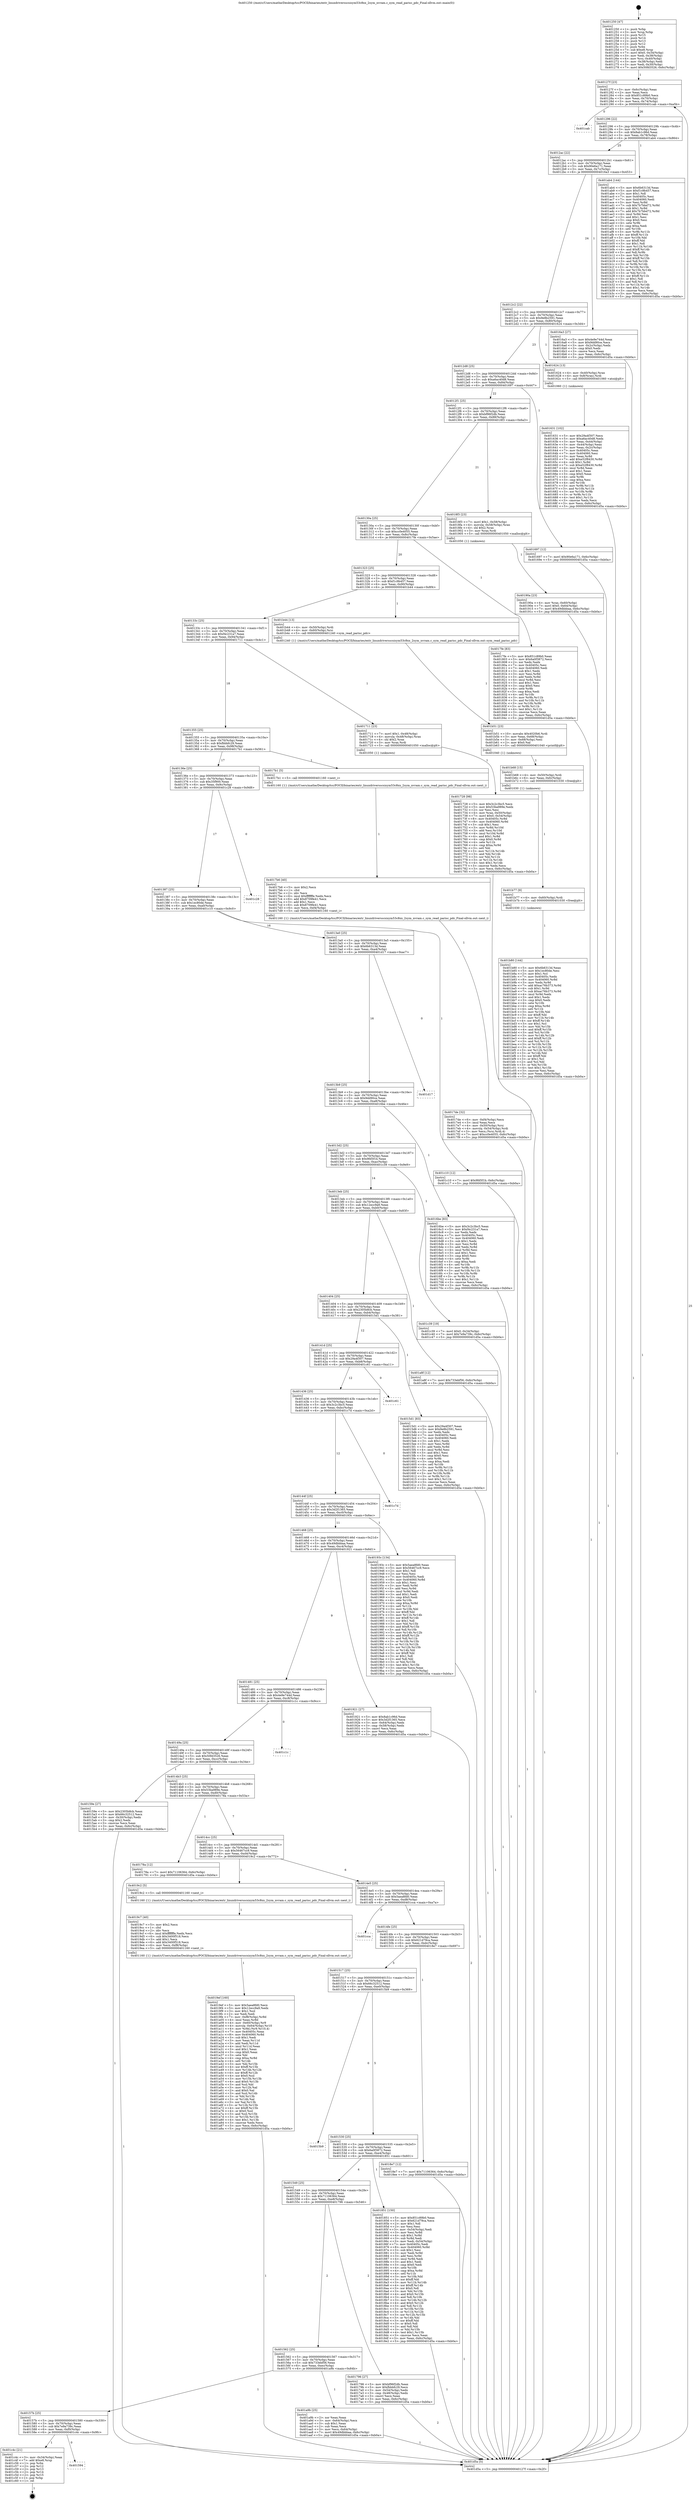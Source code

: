 digraph "0x401250" {
  label = "0x401250 (/mnt/c/Users/mathe/Desktop/tcc/POCII/binaries/extr_linuxdriversscsisym53c8xx_2sym_nvram.c_sym_read_parisc_pdc_Final-ollvm.out::main(0))"
  labelloc = "t"
  node[shape=record]

  Entry [label="",width=0.3,height=0.3,shape=circle,fillcolor=black,style=filled]
  "0x40127f" [label="{
     0x40127f [23]\l
     | [instrs]\l
     &nbsp;&nbsp;0x40127f \<+3\>: mov -0x6c(%rbp),%eax\l
     &nbsp;&nbsp;0x401282 \<+2\>: mov %eax,%ecx\l
     &nbsp;&nbsp;0x401284 \<+6\>: sub $0x851c89b0,%ecx\l
     &nbsp;&nbsp;0x40128a \<+3\>: mov %eax,-0x70(%rbp)\l
     &nbsp;&nbsp;0x40128d \<+3\>: mov %ecx,-0x74(%rbp)\l
     &nbsp;&nbsp;0x401290 \<+6\>: je 0000000000401cab \<main+0xa5b\>\l
  }"]
  "0x401cab" [label="{
     0x401cab\l
  }", style=dashed]
  "0x401296" [label="{
     0x401296 [22]\l
     | [instrs]\l
     &nbsp;&nbsp;0x401296 \<+5\>: jmp 000000000040129b \<main+0x4b\>\l
     &nbsp;&nbsp;0x40129b \<+3\>: mov -0x70(%rbp),%eax\l
     &nbsp;&nbsp;0x40129e \<+5\>: sub $0x8ab1c96d,%eax\l
     &nbsp;&nbsp;0x4012a3 \<+3\>: mov %eax,-0x78(%rbp)\l
     &nbsp;&nbsp;0x4012a6 \<+6\>: je 0000000000401ab4 \<main+0x864\>\l
  }"]
  Exit [label="",width=0.3,height=0.3,shape=circle,fillcolor=black,style=filled,peripheries=2]
  "0x401ab4" [label="{
     0x401ab4 [144]\l
     | [instrs]\l
     &nbsp;&nbsp;0x401ab4 \<+5\>: mov $0x6b6313d,%eax\l
     &nbsp;&nbsp;0x401ab9 \<+5\>: mov $0xf1c9b457,%ecx\l
     &nbsp;&nbsp;0x401abe \<+2\>: mov $0x1,%dl\l
     &nbsp;&nbsp;0x401ac0 \<+7\>: mov 0x40405c,%esi\l
     &nbsp;&nbsp;0x401ac7 \<+7\>: mov 0x404060,%edi\l
     &nbsp;&nbsp;0x401ace \<+3\>: mov %esi,%r8d\l
     &nbsp;&nbsp;0x401ad1 \<+7\>: sub $0x7b7bbd72,%r8d\l
     &nbsp;&nbsp;0x401ad8 \<+4\>: sub $0x1,%r8d\l
     &nbsp;&nbsp;0x401adc \<+7\>: add $0x7b7bbd72,%r8d\l
     &nbsp;&nbsp;0x401ae3 \<+4\>: imul %r8d,%esi\l
     &nbsp;&nbsp;0x401ae7 \<+3\>: and $0x1,%esi\l
     &nbsp;&nbsp;0x401aea \<+3\>: cmp $0x0,%esi\l
     &nbsp;&nbsp;0x401aed \<+4\>: sete %r9b\l
     &nbsp;&nbsp;0x401af1 \<+3\>: cmp $0xa,%edi\l
     &nbsp;&nbsp;0x401af4 \<+4\>: setl %r10b\l
     &nbsp;&nbsp;0x401af8 \<+3\>: mov %r9b,%r11b\l
     &nbsp;&nbsp;0x401afb \<+4\>: xor $0xff,%r11b\l
     &nbsp;&nbsp;0x401aff \<+3\>: mov %r10b,%bl\l
     &nbsp;&nbsp;0x401b02 \<+3\>: xor $0xff,%bl\l
     &nbsp;&nbsp;0x401b05 \<+3\>: xor $0x1,%dl\l
     &nbsp;&nbsp;0x401b08 \<+3\>: mov %r11b,%r14b\l
     &nbsp;&nbsp;0x401b0b \<+4\>: and $0xff,%r14b\l
     &nbsp;&nbsp;0x401b0f \<+3\>: and %dl,%r9b\l
     &nbsp;&nbsp;0x401b12 \<+3\>: mov %bl,%r15b\l
     &nbsp;&nbsp;0x401b15 \<+4\>: and $0xff,%r15b\l
     &nbsp;&nbsp;0x401b19 \<+3\>: and %dl,%r10b\l
     &nbsp;&nbsp;0x401b1c \<+3\>: or %r9b,%r14b\l
     &nbsp;&nbsp;0x401b1f \<+3\>: or %r10b,%r15b\l
     &nbsp;&nbsp;0x401b22 \<+3\>: xor %r15b,%r14b\l
     &nbsp;&nbsp;0x401b25 \<+3\>: or %bl,%r11b\l
     &nbsp;&nbsp;0x401b28 \<+4\>: xor $0xff,%r11b\l
     &nbsp;&nbsp;0x401b2c \<+3\>: or $0x1,%dl\l
     &nbsp;&nbsp;0x401b2f \<+3\>: and %dl,%r11b\l
     &nbsp;&nbsp;0x401b32 \<+3\>: or %r11b,%r14b\l
     &nbsp;&nbsp;0x401b35 \<+4\>: test $0x1,%r14b\l
     &nbsp;&nbsp;0x401b39 \<+3\>: cmovne %ecx,%eax\l
     &nbsp;&nbsp;0x401b3c \<+3\>: mov %eax,-0x6c(%rbp)\l
     &nbsp;&nbsp;0x401b3f \<+5\>: jmp 0000000000401d5a \<main+0xb0a\>\l
  }"]
  "0x4012ac" [label="{
     0x4012ac [22]\l
     | [instrs]\l
     &nbsp;&nbsp;0x4012ac \<+5\>: jmp 00000000004012b1 \<main+0x61\>\l
     &nbsp;&nbsp;0x4012b1 \<+3\>: mov -0x70(%rbp),%eax\l
     &nbsp;&nbsp;0x4012b4 \<+5\>: sub $0x90e6a171,%eax\l
     &nbsp;&nbsp;0x4012b9 \<+3\>: mov %eax,-0x7c(%rbp)\l
     &nbsp;&nbsp;0x4012bc \<+6\>: je 00000000004016a3 \<main+0x453\>\l
  }"]
  "0x401594" [label="{
     0x401594\l
  }", style=dashed]
  "0x4016a3" [label="{
     0x4016a3 [27]\l
     | [instrs]\l
     &nbsp;&nbsp;0x4016a3 \<+5\>: mov $0x4e9e744d,%eax\l
     &nbsp;&nbsp;0x4016a8 \<+5\>: mov $0x9dd90ce,%ecx\l
     &nbsp;&nbsp;0x4016ad \<+3\>: mov -0x2c(%rbp),%edx\l
     &nbsp;&nbsp;0x4016b0 \<+3\>: cmp $0x0,%edx\l
     &nbsp;&nbsp;0x4016b3 \<+3\>: cmove %ecx,%eax\l
     &nbsp;&nbsp;0x4016b6 \<+3\>: mov %eax,-0x6c(%rbp)\l
     &nbsp;&nbsp;0x4016b9 \<+5\>: jmp 0000000000401d5a \<main+0xb0a\>\l
  }"]
  "0x4012c2" [label="{
     0x4012c2 [22]\l
     | [instrs]\l
     &nbsp;&nbsp;0x4012c2 \<+5\>: jmp 00000000004012c7 \<main+0x77\>\l
     &nbsp;&nbsp;0x4012c7 \<+3\>: mov -0x70(%rbp),%eax\l
     &nbsp;&nbsp;0x4012ca \<+5\>: sub $0x9e8b2591,%eax\l
     &nbsp;&nbsp;0x4012cf \<+3\>: mov %eax,-0x80(%rbp)\l
     &nbsp;&nbsp;0x4012d2 \<+6\>: je 0000000000401624 \<main+0x3d4\>\l
  }"]
  "0x401c4c" [label="{
     0x401c4c [21]\l
     | [instrs]\l
     &nbsp;&nbsp;0x401c4c \<+3\>: mov -0x34(%rbp),%eax\l
     &nbsp;&nbsp;0x401c4f \<+7\>: add $0xe8,%rsp\l
     &nbsp;&nbsp;0x401c56 \<+1\>: pop %rbx\l
     &nbsp;&nbsp;0x401c57 \<+2\>: pop %r12\l
     &nbsp;&nbsp;0x401c59 \<+2\>: pop %r13\l
     &nbsp;&nbsp;0x401c5b \<+2\>: pop %r14\l
     &nbsp;&nbsp;0x401c5d \<+2\>: pop %r15\l
     &nbsp;&nbsp;0x401c5f \<+1\>: pop %rbp\l
     &nbsp;&nbsp;0x401c60 \<+1\>: ret\l
  }"]
  "0x401624" [label="{
     0x401624 [13]\l
     | [instrs]\l
     &nbsp;&nbsp;0x401624 \<+4\>: mov -0x40(%rbp),%rax\l
     &nbsp;&nbsp;0x401628 \<+4\>: mov 0x8(%rax),%rdi\l
     &nbsp;&nbsp;0x40162c \<+5\>: call 0000000000401060 \<atoi@plt\>\l
     | [calls]\l
     &nbsp;&nbsp;0x401060 \{1\} (unknown)\l
  }"]
  "0x4012d8" [label="{
     0x4012d8 [25]\l
     | [instrs]\l
     &nbsp;&nbsp;0x4012d8 \<+5\>: jmp 00000000004012dd \<main+0x8d\>\l
     &nbsp;&nbsp;0x4012dd \<+3\>: mov -0x70(%rbp),%eax\l
     &nbsp;&nbsp;0x4012e0 \<+5\>: sub $0xa6ac40d8,%eax\l
     &nbsp;&nbsp;0x4012e5 \<+6\>: mov %eax,-0x84(%rbp)\l
     &nbsp;&nbsp;0x4012eb \<+6\>: je 0000000000401697 \<main+0x447\>\l
  }"]
  "0x401b80" [label="{
     0x401b80 [144]\l
     | [instrs]\l
     &nbsp;&nbsp;0x401b80 \<+5\>: mov $0x6b6313d,%eax\l
     &nbsp;&nbsp;0x401b85 \<+5\>: mov $0x1ec80de,%esi\l
     &nbsp;&nbsp;0x401b8a \<+2\>: mov $0x1,%cl\l
     &nbsp;&nbsp;0x401b8c \<+7\>: mov 0x40405c,%edx\l
     &nbsp;&nbsp;0x401b93 \<+8\>: mov 0x404060,%r8d\l
     &nbsp;&nbsp;0x401b9b \<+3\>: mov %edx,%r9d\l
     &nbsp;&nbsp;0x401b9e \<+7\>: add $0xac76b373,%r9d\l
     &nbsp;&nbsp;0x401ba5 \<+4\>: sub $0x1,%r9d\l
     &nbsp;&nbsp;0x401ba9 \<+7\>: sub $0xac76b373,%r9d\l
     &nbsp;&nbsp;0x401bb0 \<+4\>: imul %r9d,%edx\l
     &nbsp;&nbsp;0x401bb4 \<+3\>: and $0x1,%edx\l
     &nbsp;&nbsp;0x401bb7 \<+3\>: cmp $0x0,%edx\l
     &nbsp;&nbsp;0x401bba \<+4\>: sete %r10b\l
     &nbsp;&nbsp;0x401bbe \<+4\>: cmp $0xa,%r8d\l
     &nbsp;&nbsp;0x401bc2 \<+4\>: setl %r11b\l
     &nbsp;&nbsp;0x401bc6 \<+3\>: mov %r10b,%bl\l
     &nbsp;&nbsp;0x401bc9 \<+3\>: xor $0xff,%bl\l
     &nbsp;&nbsp;0x401bcc \<+3\>: mov %r11b,%r14b\l
     &nbsp;&nbsp;0x401bcf \<+4\>: xor $0xff,%r14b\l
     &nbsp;&nbsp;0x401bd3 \<+3\>: xor $0x1,%cl\l
     &nbsp;&nbsp;0x401bd6 \<+3\>: mov %bl,%r15b\l
     &nbsp;&nbsp;0x401bd9 \<+4\>: and $0xff,%r15b\l
     &nbsp;&nbsp;0x401bdd \<+3\>: and %cl,%r10b\l
     &nbsp;&nbsp;0x401be0 \<+3\>: mov %r14b,%r12b\l
     &nbsp;&nbsp;0x401be3 \<+4\>: and $0xff,%r12b\l
     &nbsp;&nbsp;0x401be7 \<+3\>: and %cl,%r11b\l
     &nbsp;&nbsp;0x401bea \<+3\>: or %r10b,%r15b\l
     &nbsp;&nbsp;0x401bed \<+3\>: or %r11b,%r12b\l
     &nbsp;&nbsp;0x401bf0 \<+3\>: xor %r12b,%r15b\l
     &nbsp;&nbsp;0x401bf3 \<+3\>: or %r14b,%bl\l
     &nbsp;&nbsp;0x401bf6 \<+3\>: xor $0xff,%bl\l
     &nbsp;&nbsp;0x401bf9 \<+3\>: or $0x1,%cl\l
     &nbsp;&nbsp;0x401bfc \<+2\>: and %cl,%bl\l
     &nbsp;&nbsp;0x401bfe \<+3\>: or %bl,%r15b\l
     &nbsp;&nbsp;0x401c01 \<+4\>: test $0x1,%r15b\l
     &nbsp;&nbsp;0x401c05 \<+3\>: cmovne %esi,%eax\l
     &nbsp;&nbsp;0x401c08 \<+3\>: mov %eax,-0x6c(%rbp)\l
     &nbsp;&nbsp;0x401c0b \<+5\>: jmp 0000000000401d5a \<main+0xb0a\>\l
  }"]
  "0x401697" [label="{
     0x401697 [12]\l
     | [instrs]\l
     &nbsp;&nbsp;0x401697 \<+7\>: movl $0x90e6a171,-0x6c(%rbp)\l
     &nbsp;&nbsp;0x40169e \<+5\>: jmp 0000000000401d5a \<main+0xb0a\>\l
  }"]
  "0x4012f1" [label="{
     0x4012f1 [25]\l
     | [instrs]\l
     &nbsp;&nbsp;0x4012f1 \<+5\>: jmp 00000000004012f6 \<main+0xa6\>\l
     &nbsp;&nbsp;0x4012f6 \<+3\>: mov -0x70(%rbp),%eax\l
     &nbsp;&nbsp;0x4012f9 \<+5\>: sub $0xbf96f2db,%eax\l
     &nbsp;&nbsp;0x4012fe \<+6\>: mov %eax,-0x88(%rbp)\l
     &nbsp;&nbsp;0x401304 \<+6\>: je 00000000004018f3 \<main+0x6a3\>\l
  }"]
  "0x401b77" [label="{
     0x401b77 [9]\l
     | [instrs]\l
     &nbsp;&nbsp;0x401b77 \<+4\>: mov -0x60(%rbp),%rdi\l
     &nbsp;&nbsp;0x401b7b \<+5\>: call 0000000000401030 \<free@plt\>\l
     | [calls]\l
     &nbsp;&nbsp;0x401030 \{1\} (unknown)\l
  }"]
  "0x4018f3" [label="{
     0x4018f3 [23]\l
     | [instrs]\l
     &nbsp;&nbsp;0x4018f3 \<+7\>: movl $0x1,-0x58(%rbp)\l
     &nbsp;&nbsp;0x4018fa \<+4\>: movslq -0x58(%rbp),%rax\l
     &nbsp;&nbsp;0x4018fe \<+4\>: shl $0x2,%rax\l
     &nbsp;&nbsp;0x401902 \<+3\>: mov %rax,%rdi\l
     &nbsp;&nbsp;0x401905 \<+5\>: call 0000000000401050 \<malloc@plt\>\l
     | [calls]\l
     &nbsp;&nbsp;0x401050 \{1\} (unknown)\l
  }"]
  "0x40130a" [label="{
     0x40130a [25]\l
     | [instrs]\l
     &nbsp;&nbsp;0x40130a \<+5\>: jmp 000000000040130f \<main+0xbf\>\l
     &nbsp;&nbsp;0x40130f \<+3\>: mov -0x70(%rbp),%eax\l
     &nbsp;&nbsp;0x401312 \<+5\>: sub $0xcc0e4055,%eax\l
     &nbsp;&nbsp;0x401317 \<+6\>: mov %eax,-0x8c(%rbp)\l
     &nbsp;&nbsp;0x40131d \<+6\>: je 00000000004017fe \<main+0x5ae\>\l
  }"]
  "0x401b68" [label="{
     0x401b68 [15]\l
     | [instrs]\l
     &nbsp;&nbsp;0x401b68 \<+4\>: mov -0x50(%rbp),%rdi\l
     &nbsp;&nbsp;0x401b6c \<+6\>: mov %eax,-0xfc(%rbp)\l
     &nbsp;&nbsp;0x401b72 \<+5\>: call 0000000000401030 \<free@plt\>\l
     | [calls]\l
     &nbsp;&nbsp;0x401030 \{1\} (unknown)\l
  }"]
  "0x4017fe" [label="{
     0x4017fe [83]\l
     | [instrs]\l
     &nbsp;&nbsp;0x4017fe \<+5\>: mov $0x851c89b0,%eax\l
     &nbsp;&nbsp;0x401803 \<+5\>: mov $0x6a0f3872,%ecx\l
     &nbsp;&nbsp;0x401808 \<+2\>: xor %edx,%edx\l
     &nbsp;&nbsp;0x40180a \<+7\>: mov 0x40405c,%esi\l
     &nbsp;&nbsp;0x401811 \<+7\>: mov 0x404060,%edi\l
     &nbsp;&nbsp;0x401818 \<+3\>: sub $0x1,%edx\l
     &nbsp;&nbsp;0x40181b \<+3\>: mov %esi,%r8d\l
     &nbsp;&nbsp;0x40181e \<+3\>: add %edx,%r8d\l
     &nbsp;&nbsp;0x401821 \<+4\>: imul %r8d,%esi\l
     &nbsp;&nbsp;0x401825 \<+3\>: and $0x1,%esi\l
     &nbsp;&nbsp;0x401828 \<+3\>: cmp $0x0,%esi\l
     &nbsp;&nbsp;0x40182b \<+4\>: sete %r9b\l
     &nbsp;&nbsp;0x40182f \<+3\>: cmp $0xa,%edi\l
     &nbsp;&nbsp;0x401832 \<+4\>: setl %r10b\l
     &nbsp;&nbsp;0x401836 \<+3\>: mov %r9b,%r11b\l
     &nbsp;&nbsp;0x401839 \<+3\>: and %r10b,%r11b\l
     &nbsp;&nbsp;0x40183c \<+3\>: xor %r10b,%r9b\l
     &nbsp;&nbsp;0x40183f \<+3\>: or %r9b,%r11b\l
     &nbsp;&nbsp;0x401842 \<+4\>: test $0x1,%r11b\l
     &nbsp;&nbsp;0x401846 \<+3\>: cmovne %ecx,%eax\l
     &nbsp;&nbsp;0x401849 \<+3\>: mov %eax,-0x6c(%rbp)\l
     &nbsp;&nbsp;0x40184c \<+5\>: jmp 0000000000401d5a \<main+0xb0a\>\l
  }"]
  "0x401323" [label="{
     0x401323 [25]\l
     | [instrs]\l
     &nbsp;&nbsp;0x401323 \<+5\>: jmp 0000000000401328 \<main+0xd8\>\l
     &nbsp;&nbsp;0x401328 \<+3\>: mov -0x70(%rbp),%eax\l
     &nbsp;&nbsp;0x40132b \<+5\>: sub $0xf1c9b457,%eax\l
     &nbsp;&nbsp;0x401330 \<+6\>: mov %eax,-0x90(%rbp)\l
     &nbsp;&nbsp;0x401336 \<+6\>: je 0000000000401b44 \<main+0x8f4\>\l
  }"]
  "0x401b51" [label="{
     0x401b51 [23]\l
     | [instrs]\l
     &nbsp;&nbsp;0x401b51 \<+10\>: movabs $0x4020b6,%rdi\l
     &nbsp;&nbsp;0x401b5b \<+3\>: mov %eax,-0x68(%rbp)\l
     &nbsp;&nbsp;0x401b5e \<+3\>: mov -0x68(%rbp),%esi\l
     &nbsp;&nbsp;0x401b61 \<+2\>: mov $0x0,%al\l
     &nbsp;&nbsp;0x401b63 \<+5\>: call 0000000000401040 \<printf@plt\>\l
     | [calls]\l
     &nbsp;&nbsp;0x401040 \{1\} (unknown)\l
  }"]
  "0x401b44" [label="{
     0x401b44 [13]\l
     | [instrs]\l
     &nbsp;&nbsp;0x401b44 \<+4\>: mov -0x50(%rbp),%rdi\l
     &nbsp;&nbsp;0x401b48 \<+4\>: mov -0x60(%rbp),%rsi\l
     &nbsp;&nbsp;0x401b4c \<+5\>: call 0000000000401240 \<sym_read_parisc_pdc\>\l
     | [calls]\l
     &nbsp;&nbsp;0x401240 \{1\} (/mnt/c/Users/mathe/Desktop/tcc/POCII/binaries/extr_linuxdriversscsisym53c8xx_2sym_nvram.c_sym_read_parisc_pdc_Final-ollvm.out::sym_read_parisc_pdc)\l
  }"]
  "0x40133c" [label="{
     0x40133c [25]\l
     | [instrs]\l
     &nbsp;&nbsp;0x40133c \<+5\>: jmp 0000000000401341 \<main+0xf1\>\l
     &nbsp;&nbsp;0x401341 \<+3\>: mov -0x70(%rbp),%eax\l
     &nbsp;&nbsp;0x401344 \<+5\>: sub $0xf4c231a7,%eax\l
     &nbsp;&nbsp;0x401349 \<+6\>: mov %eax,-0x94(%rbp)\l
     &nbsp;&nbsp;0x40134f \<+6\>: je 0000000000401711 \<main+0x4c1\>\l
  }"]
  "0x40157b" [label="{
     0x40157b [25]\l
     | [instrs]\l
     &nbsp;&nbsp;0x40157b \<+5\>: jmp 0000000000401580 \<main+0x330\>\l
     &nbsp;&nbsp;0x401580 \<+3\>: mov -0x70(%rbp),%eax\l
     &nbsp;&nbsp;0x401583 \<+5\>: sub $0x7e9a739c,%eax\l
     &nbsp;&nbsp;0x401588 \<+6\>: mov %eax,-0xf0(%rbp)\l
     &nbsp;&nbsp;0x40158e \<+6\>: je 0000000000401c4c \<main+0x9fc\>\l
  }"]
  "0x401711" [label="{
     0x401711 [23]\l
     | [instrs]\l
     &nbsp;&nbsp;0x401711 \<+7\>: movl $0x1,-0x48(%rbp)\l
     &nbsp;&nbsp;0x401718 \<+4\>: movslq -0x48(%rbp),%rax\l
     &nbsp;&nbsp;0x40171c \<+4\>: shl $0x2,%rax\l
     &nbsp;&nbsp;0x401720 \<+3\>: mov %rax,%rdi\l
     &nbsp;&nbsp;0x401723 \<+5\>: call 0000000000401050 \<malloc@plt\>\l
     | [calls]\l
     &nbsp;&nbsp;0x401050 \{1\} (unknown)\l
  }"]
  "0x401355" [label="{
     0x401355 [25]\l
     | [instrs]\l
     &nbsp;&nbsp;0x401355 \<+5\>: jmp 000000000040135a \<main+0x10a\>\l
     &nbsp;&nbsp;0x40135a \<+3\>: mov -0x70(%rbp),%eax\l
     &nbsp;&nbsp;0x40135d \<+5\>: sub $0xfbbbfc29,%eax\l
     &nbsp;&nbsp;0x401362 \<+6\>: mov %eax,-0x98(%rbp)\l
     &nbsp;&nbsp;0x401368 \<+6\>: je 00000000004017b1 \<main+0x561\>\l
  }"]
  "0x401a9b" [label="{
     0x401a9b [25]\l
     | [instrs]\l
     &nbsp;&nbsp;0x401a9b \<+2\>: xor %eax,%eax\l
     &nbsp;&nbsp;0x401a9d \<+3\>: mov -0x64(%rbp),%ecx\l
     &nbsp;&nbsp;0x401aa0 \<+3\>: sub $0x1,%eax\l
     &nbsp;&nbsp;0x401aa3 \<+2\>: sub %eax,%ecx\l
     &nbsp;&nbsp;0x401aa5 \<+3\>: mov %ecx,-0x64(%rbp)\l
     &nbsp;&nbsp;0x401aa8 \<+7\>: movl $0x49dbbbaa,-0x6c(%rbp)\l
     &nbsp;&nbsp;0x401aaf \<+5\>: jmp 0000000000401d5a \<main+0xb0a\>\l
  }"]
  "0x4017b1" [label="{
     0x4017b1 [5]\l
     | [instrs]\l
     &nbsp;&nbsp;0x4017b1 \<+5\>: call 0000000000401160 \<next_i\>\l
     | [calls]\l
     &nbsp;&nbsp;0x401160 \{1\} (/mnt/c/Users/mathe/Desktop/tcc/POCII/binaries/extr_linuxdriversscsisym53c8xx_2sym_nvram.c_sym_read_parisc_pdc_Final-ollvm.out::next_i)\l
  }"]
  "0x40136e" [label="{
     0x40136e [25]\l
     | [instrs]\l
     &nbsp;&nbsp;0x40136e \<+5\>: jmp 0000000000401373 \<main+0x123\>\l
     &nbsp;&nbsp;0x401373 \<+3\>: mov -0x70(%rbp),%eax\l
     &nbsp;&nbsp;0x401376 \<+5\>: sub $0x35f900,%eax\l
     &nbsp;&nbsp;0x40137b \<+6\>: mov %eax,-0x9c(%rbp)\l
     &nbsp;&nbsp;0x401381 \<+6\>: je 0000000000401c28 \<main+0x9d8\>\l
  }"]
  "0x4019ef" [label="{
     0x4019ef [160]\l
     | [instrs]\l
     &nbsp;&nbsp;0x4019ef \<+5\>: mov $0x5aea8fd0,%ecx\l
     &nbsp;&nbsp;0x4019f4 \<+5\>: mov $0x12ecc9a9,%edx\l
     &nbsp;&nbsp;0x4019f9 \<+3\>: mov $0x1,%sil\l
     &nbsp;&nbsp;0x4019fc \<+2\>: xor %edi,%edi\l
     &nbsp;&nbsp;0x4019fe \<+7\>: mov -0xf8(%rbp),%r8d\l
     &nbsp;&nbsp;0x401a05 \<+4\>: imul %eax,%r8d\l
     &nbsp;&nbsp;0x401a09 \<+4\>: mov -0x60(%rbp),%r9\l
     &nbsp;&nbsp;0x401a0d \<+4\>: movslq -0x64(%rbp),%r10\l
     &nbsp;&nbsp;0x401a11 \<+4\>: mov %r8d,(%r9,%r10,4)\l
     &nbsp;&nbsp;0x401a15 \<+7\>: mov 0x40405c,%eax\l
     &nbsp;&nbsp;0x401a1c \<+8\>: mov 0x404060,%r8d\l
     &nbsp;&nbsp;0x401a24 \<+3\>: sub $0x1,%edi\l
     &nbsp;&nbsp;0x401a27 \<+3\>: mov %eax,%r11d\l
     &nbsp;&nbsp;0x401a2a \<+3\>: add %edi,%r11d\l
     &nbsp;&nbsp;0x401a2d \<+4\>: imul %r11d,%eax\l
     &nbsp;&nbsp;0x401a31 \<+3\>: and $0x1,%eax\l
     &nbsp;&nbsp;0x401a34 \<+3\>: cmp $0x0,%eax\l
     &nbsp;&nbsp;0x401a37 \<+3\>: sete %bl\l
     &nbsp;&nbsp;0x401a3a \<+4\>: cmp $0xa,%r8d\l
     &nbsp;&nbsp;0x401a3e \<+4\>: setl %r14b\l
     &nbsp;&nbsp;0x401a42 \<+3\>: mov %bl,%r15b\l
     &nbsp;&nbsp;0x401a45 \<+4\>: xor $0xff,%r15b\l
     &nbsp;&nbsp;0x401a49 \<+3\>: mov %r14b,%r12b\l
     &nbsp;&nbsp;0x401a4c \<+4\>: xor $0xff,%r12b\l
     &nbsp;&nbsp;0x401a50 \<+4\>: xor $0x0,%sil\l
     &nbsp;&nbsp;0x401a54 \<+3\>: mov %r15b,%r13b\l
     &nbsp;&nbsp;0x401a57 \<+4\>: and $0x0,%r13b\l
     &nbsp;&nbsp;0x401a5b \<+3\>: and %sil,%bl\l
     &nbsp;&nbsp;0x401a5e \<+3\>: mov %r12b,%al\l
     &nbsp;&nbsp;0x401a61 \<+2\>: and $0x0,%al\l
     &nbsp;&nbsp;0x401a63 \<+3\>: and %sil,%r14b\l
     &nbsp;&nbsp;0x401a66 \<+3\>: or %bl,%r13b\l
     &nbsp;&nbsp;0x401a69 \<+3\>: or %r14b,%al\l
     &nbsp;&nbsp;0x401a6c \<+3\>: xor %al,%r13b\l
     &nbsp;&nbsp;0x401a6f \<+3\>: or %r12b,%r15b\l
     &nbsp;&nbsp;0x401a72 \<+4\>: xor $0xff,%r15b\l
     &nbsp;&nbsp;0x401a76 \<+4\>: or $0x0,%sil\l
     &nbsp;&nbsp;0x401a7a \<+3\>: and %sil,%r15b\l
     &nbsp;&nbsp;0x401a7d \<+3\>: or %r15b,%r13b\l
     &nbsp;&nbsp;0x401a80 \<+4\>: test $0x1,%r13b\l
     &nbsp;&nbsp;0x401a84 \<+3\>: cmovne %edx,%ecx\l
     &nbsp;&nbsp;0x401a87 \<+3\>: mov %ecx,-0x6c(%rbp)\l
     &nbsp;&nbsp;0x401a8a \<+5\>: jmp 0000000000401d5a \<main+0xb0a\>\l
  }"]
  "0x401c28" [label="{
     0x401c28\l
  }", style=dashed]
  "0x401387" [label="{
     0x401387 [25]\l
     | [instrs]\l
     &nbsp;&nbsp;0x401387 \<+5\>: jmp 000000000040138c \<main+0x13c\>\l
     &nbsp;&nbsp;0x40138c \<+3\>: mov -0x70(%rbp),%eax\l
     &nbsp;&nbsp;0x40138f \<+5\>: sub $0x1ec80de,%eax\l
     &nbsp;&nbsp;0x401394 \<+6\>: mov %eax,-0xa0(%rbp)\l
     &nbsp;&nbsp;0x40139a \<+6\>: je 0000000000401c10 \<main+0x9c0\>\l
  }"]
  "0x4019c7" [label="{
     0x4019c7 [40]\l
     | [instrs]\l
     &nbsp;&nbsp;0x4019c7 \<+5\>: mov $0x2,%ecx\l
     &nbsp;&nbsp;0x4019cc \<+1\>: cltd\l
     &nbsp;&nbsp;0x4019cd \<+2\>: idiv %ecx\l
     &nbsp;&nbsp;0x4019cf \<+6\>: imul $0xfffffffe,%edx,%ecx\l
     &nbsp;&nbsp;0x4019d5 \<+6\>: sub $0x3400f518,%ecx\l
     &nbsp;&nbsp;0x4019db \<+3\>: add $0x1,%ecx\l
     &nbsp;&nbsp;0x4019de \<+6\>: add $0x3400f518,%ecx\l
     &nbsp;&nbsp;0x4019e4 \<+6\>: mov %ecx,-0xf8(%rbp)\l
     &nbsp;&nbsp;0x4019ea \<+5\>: call 0000000000401160 \<next_i\>\l
     | [calls]\l
     &nbsp;&nbsp;0x401160 \{1\} (/mnt/c/Users/mathe/Desktop/tcc/POCII/binaries/extr_linuxdriversscsisym53c8xx_2sym_nvram.c_sym_read_parisc_pdc_Final-ollvm.out::next_i)\l
  }"]
  "0x401c10" [label="{
     0x401c10 [12]\l
     | [instrs]\l
     &nbsp;&nbsp;0x401c10 \<+7\>: movl $0x9fd5f1b,-0x6c(%rbp)\l
     &nbsp;&nbsp;0x401c17 \<+5\>: jmp 0000000000401d5a \<main+0xb0a\>\l
  }"]
  "0x4013a0" [label="{
     0x4013a0 [25]\l
     | [instrs]\l
     &nbsp;&nbsp;0x4013a0 \<+5\>: jmp 00000000004013a5 \<main+0x155\>\l
     &nbsp;&nbsp;0x4013a5 \<+3\>: mov -0x70(%rbp),%eax\l
     &nbsp;&nbsp;0x4013a8 \<+5\>: sub $0x6b6313d,%eax\l
     &nbsp;&nbsp;0x4013ad \<+6\>: mov %eax,-0xa4(%rbp)\l
     &nbsp;&nbsp;0x4013b3 \<+6\>: je 0000000000401d17 \<main+0xac7\>\l
  }"]
  "0x40190a" [label="{
     0x40190a [23]\l
     | [instrs]\l
     &nbsp;&nbsp;0x40190a \<+4\>: mov %rax,-0x60(%rbp)\l
     &nbsp;&nbsp;0x40190e \<+7\>: movl $0x0,-0x64(%rbp)\l
     &nbsp;&nbsp;0x401915 \<+7\>: movl $0x49dbbbaa,-0x6c(%rbp)\l
     &nbsp;&nbsp;0x40191c \<+5\>: jmp 0000000000401d5a \<main+0xb0a\>\l
  }"]
  "0x401d17" [label="{
     0x401d17\l
  }", style=dashed]
  "0x4013b9" [label="{
     0x4013b9 [25]\l
     | [instrs]\l
     &nbsp;&nbsp;0x4013b9 \<+5\>: jmp 00000000004013be \<main+0x16e\>\l
     &nbsp;&nbsp;0x4013be \<+3\>: mov -0x70(%rbp),%eax\l
     &nbsp;&nbsp;0x4013c1 \<+5\>: sub $0x9dd90ce,%eax\l
     &nbsp;&nbsp;0x4013c6 \<+6\>: mov %eax,-0xa8(%rbp)\l
     &nbsp;&nbsp;0x4013cc \<+6\>: je 00000000004016be \<main+0x46e\>\l
  }"]
  "0x4017de" [label="{
     0x4017de [32]\l
     | [instrs]\l
     &nbsp;&nbsp;0x4017de \<+6\>: mov -0xf4(%rbp),%ecx\l
     &nbsp;&nbsp;0x4017e4 \<+3\>: imul %eax,%ecx\l
     &nbsp;&nbsp;0x4017e7 \<+4\>: mov -0x50(%rbp),%rsi\l
     &nbsp;&nbsp;0x4017eb \<+4\>: movslq -0x54(%rbp),%rdi\l
     &nbsp;&nbsp;0x4017ef \<+3\>: mov %ecx,(%rsi,%rdi,4)\l
     &nbsp;&nbsp;0x4017f2 \<+7\>: movl $0xcc0e4055,-0x6c(%rbp)\l
     &nbsp;&nbsp;0x4017f9 \<+5\>: jmp 0000000000401d5a \<main+0xb0a\>\l
  }"]
  "0x4016be" [label="{
     0x4016be [83]\l
     | [instrs]\l
     &nbsp;&nbsp;0x4016be \<+5\>: mov $0x3c2c3bc5,%eax\l
     &nbsp;&nbsp;0x4016c3 \<+5\>: mov $0xf4c231a7,%ecx\l
     &nbsp;&nbsp;0x4016c8 \<+2\>: xor %edx,%edx\l
     &nbsp;&nbsp;0x4016ca \<+7\>: mov 0x40405c,%esi\l
     &nbsp;&nbsp;0x4016d1 \<+7\>: mov 0x404060,%edi\l
     &nbsp;&nbsp;0x4016d8 \<+3\>: sub $0x1,%edx\l
     &nbsp;&nbsp;0x4016db \<+3\>: mov %esi,%r8d\l
     &nbsp;&nbsp;0x4016de \<+3\>: add %edx,%r8d\l
     &nbsp;&nbsp;0x4016e1 \<+4\>: imul %r8d,%esi\l
     &nbsp;&nbsp;0x4016e5 \<+3\>: and $0x1,%esi\l
     &nbsp;&nbsp;0x4016e8 \<+3\>: cmp $0x0,%esi\l
     &nbsp;&nbsp;0x4016eb \<+4\>: sete %r9b\l
     &nbsp;&nbsp;0x4016ef \<+3\>: cmp $0xa,%edi\l
     &nbsp;&nbsp;0x4016f2 \<+4\>: setl %r10b\l
     &nbsp;&nbsp;0x4016f6 \<+3\>: mov %r9b,%r11b\l
     &nbsp;&nbsp;0x4016f9 \<+3\>: and %r10b,%r11b\l
     &nbsp;&nbsp;0x4016fc \<+3\>: xor %r10b,%r9b\l
     &nbsp;&nbsp;0x4016ff \<+3\>: or %r9b,%r11b\l
     &nbsp;&nbsp;0x401702 \<+4\>: test $0x1,%r11b\l
     &nbsp;&nbsp;0x401706 \<+3\>: cmovne %ecx,%eax\l
     &nbsp;&nbsp;0x401709 \<+3\>: mov %eax,-0x6c(%rbp)\l
     &nbsp;&nbsp;0x40170c \<+5\>: jmp 0000000000401d5a \<main+0xb0a\>\l
  }"]
  "0x4013d2" [label="{
     0x4013d2 [25]\l
     | [instrs]\l
     &nbsp;&nbsp;0x4013d2 \<+5\>: jmp 00000000004013d7 \<main+0x187\>\l
     &nbsp;&nbsp;0x4013d7 \<+3\>: mov -0x70(%rbp),%eax\l
     &nbsp;&nbsp;0x4013da \<+5\>: sub $0x9fd5f1b,%eax\l
     &nbsp;&nbsp;0x4013df \<+6\>: mov %eax,-0xac(%rbp)\l
     &nbsp;&nbsp;0x4013e5 \<+6\>: je 0000000000401c39 \<main+0x9e9\>\l
  }"]
  "0x4017b6" [label="{
     0x4017b6 [40]\l
     | [instrs]\l
     &nbsp;&nbsp;0x4017b6 \<+5\>: mov $0x2,%ecx\l
     &nbsp;&nbsp;0x4017bb \<+1\>: cltd\l
     &nbsp;&nbsp;0x4017bc \<+2\>: idiv %ecx\l
     &nbsp;&nbsp;0x4017be \<+6\>: imul $0xfffffffe,%edx,%ecx\l
     &nbsp;&nbsp;0x4017c4 \<+6\>: add $0x8709fe41,%ecx\l
     &nbsp;&nbsp;0x4017ca \<+3\>: add $0x1,%ecx\l
     &nbsp;&nbsp;0x4017cd \<+6\>: sub $0x8709fe41,%ecx\l
     &nbsp;&nbsp;0x4017d3 \<+6\>: mov %ecx,-0xf4(%rbp)\l
     &nbsp;&nbsp;0x4017d9 \<+5\>: call 0000000000401160 \<next_i\>\l
     | [calls]\l
     &nbsp;&nbsp;0x401160 \{1\} (/mnt/c/Users/mathe/Desktop/tcc/POCII/binaries/extr_linuxdriversscsisym53c8xx_2sym_nvram.c_sym_read_parisc_pdc_Final-ollvm.out::next_i)\l
  }"]
  "0x401c39" [label="{
     0x401c39 [19]\l
     | [instrs]\l
     &nbsp;&nbsp;0x401c39 \<+7\>: movl $0x0,-0x34(%rbp)\l
     &nbsp;&nbsp;0x401c40 \<+7\>: movl $0x7e9a739c,-0x6c(%rbp)\l
     &nbsp;&nbsp;0x401c47 \<+5\>: jmp 0000000000401d5a \<main+0xb0a\>\l
  }"]
  "0x4013eb" [label="{
     0x4013eb [25]\l
     | [instrs]\l
     &nbsp;&nbsp;0x4013eb \<+5\>: jmp 00000000004013f0 \<main+0x1a0\>\l
     &nbsp;&nbsp;0x4013f0 \<+3\>: mov -0x70(%rbp),%eax\l
     &nbsp;&nbsp;0x4013f3 \<+5\>: sub $0x12ecc9a9,%eax\l
     &nbsp;&nbsp;0x4013f8 \<+6\>: mov %eax,-0xb0(%rbp)\l
     &nbsp;&nbsp;0x4013fe \<+6\>: je 0000000000401a8f \<main+0x83f\>\l
  }"]
  "0x401562" [label="{
     0x401562 [25]\l
     | [instrs]\l
     &nbsp;&nbsp;0x401562 \<+5\>: jmp 0000000000401567 \<main+0x317\>\l
     &nbsp;&nbsp;0x401567 \<+3\>: mov -0x70(%rbp),%eax\l
     &nbsp;&nbsp;0x40156a \<+5\>: sub $0x733ebf56,%eax\l
     &nbsp;&nbsp;0x40156f \<+6\>: mov %eax,-0xec(%rbp)\l
     &nbsp;&nbsp;0x401575 \<+6\>: je 0000000000401a9b \<main+0x84b\>\l
  }"]
  "0x401a8f" [label="{
     0x401a8f [12]\l
     | [instrs]\l
     &nbsp;&nbsp;0x401a8f \<+7\>: movl $0x733ebf56,-0x6c(%rbp)\l
     &nbsp;&nbsp;0x401a96 \<+5\>: jmp 0000000000401d5a \<main+0xb0a\>\l
  }"]
  "0x401404" [label="{
     0x401404 [25]\l
     | [instrs]\l
     &nbsp;&nbsp;0x401404 \<+5\>: jmp 0000000000401409 \<main+0x1b9\>\l
     &nbsp;&nbsp;0x401409 \<+3\>: mov -0x70(%rbp),%eax\l
     &nbsp;&nbsp;0x40140c \<+5\>: sub $0x2305b8cb,%eax\l
     &nbsp;&nbsp;0x401411 \<+6\>: mov %eax,-0xb4(%rbp)\l
     &nbsp;&nbsp;0x401417 \<+6\>: je 00000000004015d1 \<main+0x381\>\l
  }"]
  "0x401796" [label="{
     0x401796 [27]\l
     | [instrs]\l
     &nbsp;&nbsp;0x401796 \<+5\>: mov $0xbf96f2db,%eax\l
     &nbsp;&nbsp;0x40179b \<+5\>: mov $0xfbbbfc29,%ecx\l
     &nbsp;&nbsp;0x4017a0 \<+3\>: mov -0x54(%rbp),%edx\l
     &nbsp;&nbsp;0x4017a3 \<+3\>: cmp -0x48(%rbp),%edx\l
     &nbsp;&nbsp;0x4017a6 \<+3\>: cmovl %ecx,%eax\l
     &nbsp;&nbsp;0x4017a9 \<+3\>: mov %eax,-0x6c(%rbp)\l
     &nbsp;&nbsp;0x4017ac \<+5\>: jmp 0000000000401d5a \<main+0xb0a\>\l
  }"]
  "0x4015d1" [label="{
     0x4015d1 [83]\l
     | [instrs]\l
     &nbsp;&nbsp;0x4015d1 \<+5\>: mov $0x29a4f307,%eax\l
     &nbsp;&nbsp;0x4015d6 \<+5\>: mov $0x9e8b2591,%ecx\l
     &nbsp;&nbsp;0x4015db \<+2\>: xor %edx,%edx\l
     &nbsp;&nbsp;0x4015dd \<+7\>: mov 0x40405c,%esi\l
     &nbsp;&nbsp;0x4015e4 \<+7\>: mov 0x404060,%edi\l
     &nbsp;&nbsp;0x4015eb \<+3\>: sub $0x1,%edx\l
     &nbsp;&nbsp;0x4015ee \<+3\>: mov %esi,%r8d\l
     &nbsp;&nbsp;0x4015f1 \<+3\>: add %edx,%r8d\l
     &nbsp;&nbsp;0x4015f4 \<+4\>: imul %r8d,%esi\l
     &nbsp;&nbsp;0x4015f8 \<+3\>: and $0x1,%esi\l
     &nbsp;&nbsp;0x4015fb \<+3\>: cmp $0x0,%esi\l
     &nbsp;&nbsp;0x4015fe \<+4\>: sete %r9b\l
     &nbsp;&nbsp;0x401602 \<+3\>: cmp $0xa,%edi\l
     &nbsp;&nbsp;0x401605 \<+4\>: setl %r10b\l
     &nbsp;&nbsp;0x401609 \<+3\>: mov %r9b,%r11b\l
     &nbsp;&nbsp;0x40160c \<+3\>: and %r10b,%r11b\l
     &nbsp;&nbsp;0x40160f \<+3\>: xor %r10b,%r9b\l
     &nbsp;&nbsp;0x401612 \<+3\>: or %r9b,%r11b\l
     &nbsp;&nbsp;0x401615 \<+4\>: test $0x1,%r11b\l
     &nbsp;&nbsp;0x401619 \<+3\>: cmovne %ecx,%eax\l
     &nbsp;&nbsp;0x40161c \<+3\>: mov %eax,-0x6c(%rbp)\l
     &nbsp;&nbsp;0x40161f \<+5\>: jmp 0000000000401d5a \<main+0xb0a\>\l
  }"]
  "0x40141d" [label="{
     0x40141d [25]\l
     | [instrs]\l
     &nbsp;&nbsp;0x40141d \<+5\>: jmp 0000000000401422 \<main+0x1d2\>\l
     &nbsp;&nbsp;0x401422 \<+3\>: mov -0x70(%rbp),%eax\l
     &nbsp;&nbsp;0x401425 \<+5\>: sub $0x29a4f307,%eax\l
     &nbsp;&nbsp;0x40142a \<+6\>: mov %eax,-0xb8(%rbp)\l
     &nbsp;&nbsp;0x401430 \<+6\>: je 0000000000401c61 \<main+0xa11\>\l
  }"]
  "0x401549" [label="{
     0x401549 [25]\l
     | [instrs]\l
     &nbsp;&nbsp;0x401549 \<+5\>: jmp 000000000040154e \<main+0x2fe\>\l
     &nbsp;&nbsp;0x40154e \<+3\>: mov -0x70(%rbp),%eax\l
     &nbsp;&nbsp;0x401551 \<+5\>: sub $0x71106364,%eax\l
     &nbsp;&nbsp;0x401556 \<+6\>: mov %eax,-0xe8(%rbp)\l
     &nbsp;&nbsp;0x40155c \<+6\>: je 0000000000401796 \<main+0x546\>\l
  }"]
  "0x401c61" [label="{
     0x401c61\l
  }", style=dashed]
  "0x401436" [label="{
     0x401436 [25]\l
     | [instrs]\l
     &nbsp;&nbsp;0x401436 \<+5\>: jmp 000000000040143b \<main+0x1eb\>\l
     &nbsp;&nbsp;0x40143b \<+3\>: mov -0x70(%rbp),%eax\l
     &nbsp;&nbsp;0x40143e \<+5\>: sub $0x3c2c3bc5,%eax\l
     &nbsp;&nbsp;0x401443 \<+6\>: mov %eax,-0xbc(%rbp)\l
     &nbsp;&nbsp;0x401449 \<+6\>: je 0000000000401c7d \<main+0xa2d\>\l
  }"]
  "0x401851" [label="{
     0x401851 [150]\l
     | [instrs]\l
     &nbsp;&nbsp;0x401851 \<+5\>: mov $0x851c89b0,%eax\l
     &nbsp;&nbsp;0x401856 \<+5\>: mov $0x621d79ca,%ecx\l
     &nbsp;&nbsp;0x40185b \<+2\>: mov $0x1,%dl\l
     &nbsp;&nbsp;0x40185d \<+2\>: xor %esi,%esi\l
     &nbsp;&nbsp;0x40185f \<+3\>: mov -0x54(%rbp),%edi\l
     &nbsp;&nbsp;0x401862 \<+3\>: mov %esi,%r8d\l
     &nbsp;&nbsp;0x401865 \<+4\>: sub $0x1,%r8d\l
     &nbsp;&nbsp;0x401869 \<+3\>: sub %r8d,%edi\l
     &nbsp;&nbsp;0x40186c \<+3\>: mov %edi,-0x54(%rbp)\l
     &nbsp;&nbsp;0x40186f \<+7\>: mov 0x40405c,%edi\l
     &nbsp;&nbsp;0x401876 \<+8\>: mov 0x404060,%r8d\l
     &nbsp;&nbsp;0x40187e \<+3\>: sub $0x1,%esi\l
     &nbsp;&nbsp;0x401881 \<+3\>: mov %edi,%r9d\l
     &nbsp;&nbsp;0x401884 \<+3\>: add %esi,%r9d\l
     &nbsp;&nbsp;0x401887 \<+4\>: imul %r9d,%edi\l
     &nbsp;&nbsp;0x40188b \<+3\>: and $0x1,%edi\l
     &nbsp;&nbsp;0x40188e \<+3\>: cmp $0x0,%edi\l
     &nbsp;&nbsp;0x401891 \<+4\>: sete %r10b\l
     &nbsp;&nbsp;0x401895 \<+4\>: cmp $0xa,%r8d\l
     &nbsp;&nbsp;0x401899 \<+4\>: setl %r11b\l
     &nbsp;&nbsp;0x40189d \<+3\>: mov %r10b,%bl\l
     &nbsp;&nbsp;0x4018a0 \<+3\>: xor $0xff,%bl\l
     &nbsp;&nbsp;0x4018a3 \<+3\>: mov %r11b,%r14b\l
     &nbsp;&nbsp;0x4018a6 \<+4\>: xor $0xff,%r14b\l
     &nbsp;&nbsp;0x4018aa \<+3\>: xor $0x0,%dl\l
     &nbsp;&nbsp;0x4018ad \<+3\>: mov %bl,%r15b\l
     &nbsp;&nbsp;0x4018b0 \<+4\>: and $0x0,%r15b\l
     &nbsp;&nbsp;0x4018b4 \<+3\>: and %dl,%r10b\l
     &nbsp;&nbsp;0x4018b7 \<+3\>: mov %r14b,%r12b\l
     &nbsp;&nbsp;0x4018ba \<+4\>: and $0x0,%r12b\l
     &nbsp;&nbsp;0x4018be \<+3\>: and %dl,%r11b\l
     &nbsp;&nbsp;0x4018c1 \<+3\>: or %r10b,%r15b\l
     &nbsp;&nbsp;0x4018c4 \<+3\>: or %r11b,%r12b\l
     &nbsp;&nbsp;0x4018c7 \<+3\>: xor %r12b,%r15b\l
     &nbsp;&nbsp;0x4018ca \<+3\>: or %r14b,%bl\l
     &nbsp;&nbsp;0x4018cd \<+3\>: xor $0xff,%bl\l
     &nbsp;&nbsp;0x4018d0 \<+3\>: or $0x0,%dl\l
     &nbsp;&nbsp;0x4018d3 \<+2\>: and %dl,%bl\l
     &nbsp;&nbsp;0x4018d5 \<+3\>: or %bl,%r15b\l
     &nbsp;&nbsp;0x4018d8 \<+4\>: test $0x1,%r15b\l
     &nbsp;&nbsp;0x4018dc \<+3\>: cmovne %ecx,%eax\l
     &nbsp;&nbsp;0x4018df \<+3\>: mov %eax,-0x6c(%rbp)\l
     &nbsp;&nbsp;0x4018e2 \<+5\>: jmp 0000000000401d5a \<main+0xb0a\>\l
  }"]
  "0x401c7d" [label="{
     0x401c7d\l
  }", style=dashed]
  "0x40144f" [label="{
     0x40144f [25]\l
     | [instrs]\l
     &nbsp;&nbsp;0x40144f \<+5\>: jmp 0000000000401454 \<main+0x204\>\l
     &nbsp;&nbsp;0x401454 \<+3\>: mov -0x70(%rbp),%eax\l
     &nbsp;&nbsp;0x401457 \<+5\>: sub $0x3d2f1365,%eax\l
     &nbsp;&nbsp;0x40145c \<+6\>: mov %eax,-0xc0(%rbp)\l
     &nbsp;&nbsp;0x401462 \<+6\>: je 000000000040193c \<main+0x6ec\>\l
  }"]
  "0x401530" [label="{
     0x401530 [25]\l
     | [instrs]\l
     &nbsp;&nbsp;0x401530 \<+5\>: jmp 0000000000401535 \<main+0x2e5\>\l
     &nbsp;&nbsp;0x401535 \<+3\>: mov -0x70(%rbp),%eax\l
     &nbsp;&nbsp;0x401538 \<+5\>: sub $0x6a0f3872,%eax\l
     &nbsp;&nbsp;0x40153d \<+6\>: mov %eax,-0xe4(%rbp)\l
     &nbsp;&nbsp;0x401543 \<+6\>: je 0000000000401851 \<main+0x601\>\l
  }"]
  "0x40193c" [label="{
     0x40193c [134]\l
     | [instrs]\l
     &nbsp;&nbsp;0x40193c \<+5\>: mov $0x5aea8fd0,%eax\l
     &nbsp;&nbsp;0x401941 \<+5\>: mov $0x56467cc9,%ecx\l
     &nbsp;&nbsp;0x401946 \<+2\>: mov $0x1,%dl\l
     &nbsp;&nbsp;0x401948 \<+2\>: xor %esi,%esi\l
     &nbsp;&nbsp;0x40194a \<+7\>: mov 0x40405c,%edi\l
     &nbsp;&nbsp;0x401951 \<+8\>: mov 0x404060,%r8d\l
     &nbsp;&nbsp;0x401959 \<+3\>: sub $0x1,%esi\l
     &nbsp;&nbsp;0x40195c \<+3\>: mov %edi,%r9d\l
     &nbsp;&nbsp;0x40195f \<+3\>: add %esi,%r9d\l
     &nbsp;&nbsp;0x401962 \<+4\>: imul %r9d,%edi\l
     &nbsp;&nbsp;0x401966 \<+3\>: and $0x1,%edi\l
     &nbsp;&nbsp;0x401969 \<+3\>: cmp $0x0,%edi\l
     &nbsp;&nbsp;0x40196c \<+4\>: sete %r10b\l
     &nbsp;&nbsp;0x401970 \<+4\>: cmp $0xa,%r8d\l
     &nbsp;&nbsp;0x401974 \<+4\>: setl %r11b\l
     &nbsp;&nbsp;0x401978 \<+3\>: mov %r10b,%bl\l
     &nbsp;&nbsp;0x40197b \<+3\>: xor $0xff,%bl\l
     &nbsp;&nbsp;0x40197e \<+3\>: mov %r11b,%r14b\l
     &nbsp;&nbsp;0x401981 \<+4\>: xor $0xff,%r14b\l
     &nbsp;&nbsp;0x401985 \<+3\>: xor $0x1,%dl\l
     &nbsp;&nbsp;0x401988 \<+3\>: mov %bl,%r15b\l
     &nbsp;&nbsp;0x40198b \<+4\>: and $0xff,%r15b\l
     &nbsp;&nbsp;0x40198f \<+3\>: and %dl,%r10b\l
     &nbsp;&nbsp;0x401992 \<+3\>: mov %r14b,%r12b\l
     &nbsp;&nbsp;0x401995 \<+4\>: and $0xff,%r12b\l
     &nbsp;&nbsp;0x401999 \<+3\>: and %dl,%r11b\l
     &nbsp;&nbsp;0x40199c \<+3\>: or %r10b,%r15b\l
     &nbsp;&nbsp;0x40199f \<+3\>: or %r11b,%r12b\l
     &nbsp;&nbsp;0x4019a2 \<+3\>: xor %r12b,%r15b\l
     &nbsp;&nbsp;0x4019a5 \<+3\>: or %r14b,%bl\l
     &nbsp;&nbsp;0x4019a8 \<+3\>: xor $0xff,%bl\l
     &nbsp;&nbsp;0x4019ab \<+3\>: or $0x1,%dl\l
     &nbsp;&nbsp;0x4019ae \<+2\>: and %dl,%bl\l
     &nbsp;&nbsp;0x4019b0 \<+3\>: or %bl,%r15b\l
     &nbsp;&nbsp;0x4019b3 \<+4\>: test $0x1,%r15b\l
     &nbsp;&nbsp;0x4019b7 \<+3\>: cmovne %ecx,%eax\l
     &nbsp;&nbsp;0x4019ba \<+3\>: mov %eax,-0x6c(%rbp)\l
     &nbsp;&nbsp;0x4019bd \<+5\>: jmp 0000000000401d5a \<main+0xb0a\>\l
  }"]
  "0x401468" [label="{
     0x401468 [25]\l
     | [instrs]\l
     &nbsp;&nbsp;0x401468 \<+5\>: jmp 000000000040146d \<main+0x21d\>\l
     &nbsp;&nbsp;0x40146d \<+3\>: mov -0x70(%rbp),%eax\l
     &nbsp;&nbsp;0x401470 \<+5\>: sub $0x49dbbbaa,%eax\l
     &nbsp;&nbsp;0x401475 \<+6\>: mov %eax,-0xc4(%rbp)\l
     &nbsp;&nbsp;0x40147b \<+6\>: je 0000000000401921 \<main+0x6d1\>\l
  }"]
  "0x4015b9" [label="{
     0x4015b9\l
  }", style=dashed]
  "0x401921" [label="{
     0x401921 [27]\l
     | [instrs]\l
     &nbsp;&nbsp;0x401921 \<+5\>: mov $0x8ab1c96d,%eax\l
     &nbsp;&nbsp;0x401926 \<+5\>: mov $0x3d2f1365,%ecx\l
     &nbsp;&nbsp;0x40192b \<+3\>: mov -0x64(%rbp),%edx\l
     &nbsp;&nbsp;0x40192e \<+3\>: cmp -0x58(%rbp),%edx\l
     &nbsp;&nbsp;0x401931 \<+3\>: cmovl %ecx,%eax\l
     &nbsp;&nbsp;0x401934 \<+3\>: mov %eax,-0x6c(%rbp)\l
     &nbsp;&nbsp;0x401937 \<+5\>: jmp 0000000000401d5a \<main+0xb0a\>\l
  }"]
  "0x401481" [label="{
     0x401481 [25]\l
     | [instrs]\l
     &nbsp;&nbsp;0x401481 \<+5\>: jmp 0000000000401486 \<main+0x236\>\l
     &nbsp;&nbsp;0x401486 \<+3\>: mov -0x70(%rbp),%eax\l
     &nbsp;&nbsp;0x401489 \<+5\>: sub $0x4e9e744d,%eax\l
     &nbsp;&nbsp;0x40148e \<+6\>: mov %eax,-0xc8(%rbp)\l
     &nbsp;&nbsp;0x401494 \<+6\>: je 0000000000401c1c \<main+0x9cc\>\l
  }"]
  "0x401517" [label="{
     0x401517 [25]\l
     | [instrs]\l
     &nbsp;&nbsp;0x401517 \<+5\>: jmp 000000000040151c \<main+0x2cc\>\l
     &nbsp;&nbsp;0x40151c \<+3\>: mov -0x70(%rbp),%eax\l
     &nbsp;&nbsp;0x40151f \<+5\>: sub $0x66c32512,%eax\l
     &nbsp;&nbsp;0x401524 \<+6\>: mov %eax,-0xe0(%rbp)\l
     &nbsp;&nbsp;0x40152a \<+6\>: je 00000000004015b9 \<main+0x369\>\l
  }"]
  "0x401c1c" [label="{
     0x401c1c\l
  }", style=dashed]
  "0x40149a" [label="{
     0x40149a [25]\l
     | [instrs]\l
     &nbsp;&nbsp;0x40149a \<+5\>: jmp 000000000040149f \<main+0x24f\>\l
     &nbsp;&nbsp;0x40149f \<+3\>: mov -0x70(%rbp),%eax\l
     &nbsp;&nbsp;0x4014a2 \<+5\>: sub $0x50fd3526,%eax\l
     &nbsp;&nbsp;0x4014a7 \<+6\>: mov %eax,-0xcc(%rbp)\l
     &nbsp;&nbsp;0x4014ad \<+6\>: je 000000000040159e \<main+0x34e\>\l
  }"]
  "0x4018e7" [label="{
     0x4018e7 [12]\l
     | [instrs]\l
     &nbsp;&nbsp;0x4018e7 \<+7\>: movl $0x71106364,-0x6c(%rbp)\l
     &nbsp;&nbsp;0x4018ee \<+5\>: jmp 0000000000401d5a \<main+0xb0a\>\l
  }"]
  "0x40159e" [label="{
     0x40159e [27]\l
     | [instrs]\l
     &nbsp;&nbsp;0x40159e \<+5\>: mov $0x2305b8cb,%eax\l
     &nbsp;&nbsp;0x4015a3 \<+5\>: mov $0x66c32512,%ecx\l
     &nbsp;&nbsp;0x4015a8 \<+3\>: mov -0x30(%rbp),%edx\l
     &nbsp;&nbsp;0x4015ab \<+3\>: cmp $0x2,%edx\l
     &nbsp;&nbsp;0x4015ae \<+3\>: cmovne %ecx,%eax\l
     &nbsp;&nbsp;0x4015b1 \<+3\>: mov %eax,-0x6c(%rbp)\l
     &nbsp;&nbsp;0x4015b4 \<+5\>: jmp 0000000000401d5a \<main+0xb0a\>\l
  }"]
  "0x4014b3" [label="{
     0x4014b3 [25]\l
     | [instrs]\l
     &nbsp;&nbsp;0x4014b3 \<+5\>: jmp 00000000004014b8 \<main+0x268\>\l
     &nbsp;&nbsp;0x4014b8 \<+3\>: mov -0x70(%rbp),%eax\l
     &nbsp;&nbsp;0x4014bb \<+5\>: sub $0x53ba989e,%eax\l
     &nbsp;&nbsp;0x4014c0 \<+6\>: mov %eax,-0xd0(%rbp)\l
     &nbsp;&nbsp;0x4014c6 \<+6\>: je 000000000040178a \<main+0x53a\>\l
  }"]
  "0x401d5a" [label="{
     0x401d5a [5]\l
     | [instrs]\l
     &nbsp;&nbsp;0x401d5a \<+5\>: jmp 000000000040127f \<main+0x2f\>\l
  }"]
  "0x401250" [label="{
     0x401250 [47]\l
     | [instrs]\l
     &nbsp;&nbsp;0x401250 \<+1\>: push %rbp\l
     &nbsp;&nbsp;0x401251 \<+3\>: mov %rsp,%rbp\l
     &nbsp;&nbsp;0x401254 \<+2\>: push %r15\l
     &nbsp;&nbsp;0x401256 \<+2\>: push %r14\l
     &nbsp;&nbsp;0x401258 \<+2\>: push %r13\l
     &nbsp;&nbsp;0x40125a \<+2\>: push %r12\l
     &nbsp;&nbsp;0x40125c \<+1\>: push %rbx\l
     &nbsp;&nbsp;0x40125d \<+7\>: sub $0xe8,%rsp\l
     &nbsp;&nbsp;0x401264 \<+7\>: movl $0x0,-0x34(%rbp)\l
     &nbsp;&nbsp;0x40126b \<+3\>: mov %edi,-0x38(%rbp)\l
     &nbsp;&nbsp;0x40126e \<+4\>: mov %rsi,-0x40(%rbp)\l
     &nbsp;&nbsp;0x401272 \<+3\>: mov -0x38(%rbp),%edi\l
     &nbsp;&nbsp;0x401275 \<+3\>: mov %edi,-0x30(%rbp)\l
     &nbsp;&nbsp;0x401278 \<+7\>: movl $0x50fd3526,-0x6c(%rbp)\l
  }"]
  "0x401631" [label="{
     0x401631 [102]\l
     | [instrs]\l
     &nbsp;&nbsp;0x401631 \<+5\>: mov $0x29a4f307,%ecx\l
     &nbsp;&nbsp;0x401636 \<+5\>: mov $0xa6ac40d8,%edx\l
     &nbsp;&nbsp;0x40163b \<+3\>: mov %eax,-0x44(%rbp)\l
     &nbsp;&nbsp;0x40163e \<+3\>: mov -0x44(%rbp),%eax\l
     &nbsp;&nbsp;0x401641 \<+3\>: mov %eax,-0x2c(%rbp)\l
     &nbsp;&nbsp;0x401644 \<+7\>: mov 0x40405c,%eax\l
     &nbsp;&nbsp;0x40164b \<+7\>: mov 0x404060,%esi\l
     &nbsp;&nbsp;0x401652 \<+3\>: mov %eax,%r8d\l
     &nbsp;&nbsp;0x401655 \<+7\>: add $0xe52f8430,%r8d\l
     &nbsp;&nbsp;0x40165c \<+4\>: sub $0x1,%r8d\l
     &nbsp;&nbsp;0x401660 \<+7\>: sub $0xe52f8430,%r8d\l
     &nbsp;&nbsp;0x401667 \<+4\>: imul %r8d,%eax\l
     &nbsp;&nbsp;0x40166b \<+3\>: and $0x1,%eax\l
     &nbsp;&nbsp;0x40166e \<+3\>: cmp $0x0,%eax\l
     &nbsp;&nbsp;0x401671 \<+4\>: sete %r9b\l
     &nbsp;&nbsp;0x401675 \<+3\>: cmp $0xa,%esi\l
     &nbsp;&nbsp;0x401678 \<+4\>: setl %r10b\l
     &nbsp;&nbsp;0x40167c \<+3\>: mov %r9b,%r11b\l
     &nbsp;&nbsp;0x40167f \<+3\>: and %r10b,%r11b\l
     &nbsp;&nbsp;0x401682 \<+3\>: xor %r10b,%r9b\l
     &nbsp;&nbsp;0x401685 \<+3\>: or %r9b,%r11b\l
     &nbsp;&nbsp;0x401688 \<+4\>: test $0x1,%r11b\l
     &nbsp;&nbsp;0x40168c \<+3\>: cmovne %edx,%ecx\l
     &nbsp;&nbsp;0x40168f \<+3\>: mov %ecx,-0x6c(%rbp)\l
     &nbsp;&nbsp;0x401692 \<+5\>: jmp 0000000000401d5a \<main+0xb0a\>\l
  }"]
  "0x401728" [label="{
     0x401728 [98]\l
     | [instrs]\l
     &nbsp;&nbsp;0x401728 \<+5\>: mov $0x3c2c3bc5,%ecx\l
     &nbsp;&nbsp;0x40172d \<+5\>: mov $0x53ba989e,%edx\l
     &nbsp;&nbsp;0x401732 \<+2\>: xor %esi,%esi\l
     &nbsp;&nbsp;0x401734 \<+4\>: mov %rax,-0x50(%rbp)\l
     &nbsp;&nbsp;0x401738 \<+7\>: movl $0x0,-0x54(%rbp)\l
     &nbsp;&nbsp;0x40173f \<+8\>: mov 0x40405c,%r8d\l
     &nbsp;&nbsp;0x401747 \<+8\>: mov 0x404060,%r9d\l
     &nbsp;&nbsp;0x40174f \<+3\>: sub $0x1,%esi\l
     &nbsp;&nbsp;0x401752 \<+3\>: mov %r8d,%r10d\l
     &nbsp;&nbsp;0x401755 \<+3\>: add %esi,%r10d\l
     &nbsp;&nbsp;0x401758 \<+4\>: imul %r10d,%r8d\l
     &nbsp;&nbsp;0x40175c \<+4\>: and $0x1,%r8d\l
     &nbsp;&nbsp;0x401760 \<+4\>: cmp $0x0,%r8d\l
     &nbsp;&nbsp;0x401764 \<+4\>: sete %r11b\l
     &nbsp;&nbsp;0x401768 \<+4\>: cmp $0xa,%r9d\l
     &nbsp;&nbsp;0x40176c \<+3\>: setl %bl\l
     &nbsp;&nbsp;0x40176f \<+3\>: mov %r11b,%r14b\l
     &nbsp;&nbsp;0x401772 \<+3\>: and %bl,%r14b\l
     &nbsp;&nbsp;0x401775 \<+3\>: xor %bl,%r11b\l
     &nbsp;&nbsp;0x401778 \<+3\>: or %r11b,%r14b\l
     &nbsp;&nbsp;0x40177b \<+4\>: test $0x1,%r14b\l
     &nbsp;&nbsp;0x40177f \<+3\>: cmovne %edx,%ecx\l
     &nbsp;&nbsp;0x401782 \<+3\>: mov %ecx,-0x6c(%rbp)\l
     &nbsp;&nbsp;0x401785 \<+5\>: jmp 0000000000401d5a \<main+0xb0a\>\l
  }"]
  "0x4014fe" [label="{
     0x4014fe [25]\l
     | [instrs]\l
     &nbsp;&nbsp;0x4014fe \<+5\>: jmp 0000000000401503 \<main+0x2b3\>\l
     &nbsp;&nbsp;0x401503 \<+3\>: mov -0x70(%rbp),%eax\l
     &nbsp;&nbsp;0x401506 \<+5\>: sub $0x621d79ca,%eax\l
     &nbsp;&nbsp;0x40150b \<+6\>: mov %eax,-0xdc(%rbp)\l
     &nbsp;&nbsp;0x401511 \<+6\>: je 00000000004018e7 \<main+0x697\>\l
  }"]
  "0x40178a" [label="{
     0x40178a [12]\l
     | [instrs]\l
     &nbsp;&nbsp;0x40178a \<+7\>: movl $0x71106364,-0x6c(%rbp)\l
     &nbsp;&nbsp;0x401791 \<+5\>: jmp 0000000000401d5a \<main+0xb0a\>\l
  }"]
  "0x4014cc" [label="{
     0x4014cc [25]\l
     | [instrs]\l
     &nbsp;&nbsp;0x4014cc \<+5\>: jmp 00000000004014d1 \<main+0x281\>\l
     &nbsp;&nbsp;0x4014d1 \<+3\>: mov -0x70(%rbp),%eax\l
     &nbsp;&nbsp;0x4014d4 \<+5\>: sub $0x56467cc9,%eax\l
     &nbsp;&nbsp;0x4014d9 \<+6\>: mov %eax,-0xd4(%rbp)\l
     &nbsp;&nbsp;0x4014df \<+6\>: je 00000000004019c2 \<main+0x772\>\l
  }"]
  "0x401cca" [label="{
     0x401cca\l
  }", style=dashed]
  "0x4019c2" [label="{
     0x4019c2 [5]\l
     | [instrs]\l
     &nbsp;&nbsp;0x4019c2 \<+5\>: call 0000000000401160 \<next_i\>\l
     | [calls]\l
     &nbsp;&nbsp;0x401160 \{1\} (/mnt/c/Users/mathe/Desktop/tcc/POCII/binaries/extr_linuxdriversscsisym53c8xx_2sym_nvram.c_sym_read_parisc_pdc_Final-ollvm.out::next_i)\l
  }"]
  "0x4014e5" [label="{
     0x4014e5 [25]\l
     | [instrs]\l
     &nbsp;&nbsp;0x4014e5 \<+5\>: jmp 00000000004014ea \<main+0x29a\>\l
     &nbsp;&nbsp;0x4014ea \<+3\>: mov -0x70(%rbp),%eax\l
     &nbsp;&nbsp;0x4014ed \<+5\>: sub $0x5aea8fd0,%eax\l
     &nbsp;&nbsp;0x4014f2 \<+6\>: mov %eax,-0xd8(%rbp)\l
     &nbsp;&nbsp;0x4014f8 \<+6\>: je 0000000000401cca \<main+0xa7a\>\l
  }"]
  Entry -> "0x401250" [label=" 1"]
  "0x40127f" -> "0x401cab" [label=" 0"]
  "0x40127f" -> "0x401296" [label=" 26"]
  "0x401c4c" -> Exit [label=" 1"]
  "0x401296" -> "0x401ab4" [label=" 1"]
  "0x401296" -> "0x4012ac" [label=" 25"]
  "0x40157b" -> "0x401594" [label=" 0"]
  "0x4012ac" -> "0x4016a3" [label=" 1"]
  "0x4012ac" -> "0x4012c2" [label=" 24"]
  "0x40157b" -> "0x401c4c" [label=" 1"]
  "0x4012c2" -> "0x401624" [label=" 1"]
  "0x4012c2" -> "0x4012d8" [label=" 23"]
  "0x401c39" -> "0x401d5a" [label=" 1"]
  "0x4012d8" -> "0x401697" [label=" 1"]
  "0x4012d8" -> "0x4012f1" [label=" 22"]
  "0x401c10" -> "0x401d5a" [label=" 1"]
  "0x4012f1" -> "0x4018f3" [label=" 1"]
  "0x4012f1" -> "0x40130a" [label=" 21"]
  "0x401b80" -> "0x401d5a" [label=" 1"]
  "0x40130a" -> "0x4017fe" [label=" 1"]
  "0x40130a" -> "0x401323" [label=" 20"]
  "0x401b77" -> "0x401b80" [label=" 1"]
  "0x401323" -> "0x401b44" [label=" 1"]
  "0x401323" -> "0x40133c" [label=" 19"]
  "0x401b68" -> "0x401b77" [label=" 1"]
  "0x40133c" -> "0x401711" [label=" 1"]
  "0x40133c" -> "0x401355" [label=" 18"]
  "0x401b51" -> "0x401b68" [label=" 1"]
  "0x401355" -> "0x4017b1" [label=" 1"]
  "0x401355" -> "0x40136e" [label=" 17"]
  "0x401b44" -> "0x401b51" [label=" 1"]
  "0x40136e" -> "0x401c28" [label=" 0"]
  "0x40136e" -> "0x401387" [label=" 17"]
  "0x401a9b" -> "0x401d5a" [label=" 1"]
  "0x401387" -> "0x401c10" [label=" 1"]
  "0x401387" -> "0x4013a0" [label=" 16"]
  "0x401562" -> "0x40157b" [label=" 1"]
  "0x4013a0" -> "0x401d17" [label=" 0"]
  "0x4013a0" -> "0x4013b9" [label=" 16"]
  "0x401562" -> "0x401a9b" [label=" 1"]
  "0x4013b9" -> "0x4016be" [label=" 1"]
  "0x4013b9" -> "0x4013d2" [label=" 15"]
  "0x401ab4" -> "0x401d5a" [label=" 1"]
  "0x4013d2" -> "0x401c39" [label=" 1"]
  "0x4013d2" -> "0x4013eb" [label=" 14"]
  "0x401a8f" -> "0x401d5a" [label=" 1"]
  "0x4013eb" -> "0x401a8f" [label=" 1"]
  "0x4013eb" -> "0x401404" [label=" 13"]
  "0x4019ef" -> "0x401d5a" [label=" 1"]
  "0x401404" -> "0x4015d1" [label=" 1"]
  "0x401404" -> "0x40141d" [label=" 12"]
  "0x4019c7" -> "0x4019ef" [label=" 1"]
  "0x40141d" -> "0x401c61" [label=" 0"]
  "0x40141d" -> "0x401436" [label=" 12"]
  "0x40193c" -> "0x401d5a" [label=" 1"]
  "0x401436" -> "0x401c7d" [label=" 0"]
  "0x401436" -> "0x40144f" [label=" 12"]
  "0x401921" -> "0x401d5a" [label=" 2"]
  "0x40144f" -> "0x40193c" [label=" 1"]
  "0x40144f" -> "0x401468" [label=" 11"]
  "0x4018f3" -> "0x40190a" [label=" 1"]
  "0x401468" -> "0x401921" [label=" 2"]
  "0x401468" -> "0x401481" [label=" 9"]
  "0x4018e7" -> "0x401d5a" [label=" 1"]
  "0x401481" -> "0x401c1c" [label=" 0"]
  "0x401481" -> "0x40149a" [label=" 9"]
  "0x4017fe" -> "0x401d5a" [label=" 1"]
  "0x40149a" -> "0x40159e" [label=" 1"]
  "0x40149a" -> "0x4014b3" [label=" 8"]
  "0x40159e" -> "0x401d5a" [label=" 1"]
  "0x401250" -> "0x40127f" [label=" 1"]
  "0x401d5a" -> "0x40127f" [label=" 25"]
  "0x4015d1" -> "0x401d5a" [label=" 1"]
  "0x401624" -> "0x401631" [label=" 1"]
  "0x401631" -> "0x401d5a" [label=" 1"]
  "0x401697" -> "0x401d5a" [label=" 1"]
  "0x4016a3" -> "0x401d5a" [label=" 1"]
  "0x4016be" -> "0x401d5a" [label=" 1"]
  "0x401711" -> "0x401728" [label=" 1"]
  "0x401728" -> "0x401d5a" [label=" 1"]
  "0x4017de" -> "0x401d5a" [label=" 1"]
  "0x4014b3" -> "0x40178a" [label=" 1"]
  "0x4014b3" -> "0x4014cc" [label=" 7"]
  "0x40178a" -> "0x401d5a" [label=" 1"]
  "0x4017b1" -> "0x4017b6" [label=" 1"]
  "0x4014cc" -> "0x4019c2" [label=" 1"]
  "0x4014cc" -> "0x4014e5" [label=" 6"]
  "0x401796" -> "0x401d5a" [label=" 2"]
  "0x4014e5" -> "0x401cca" [label=" 0"]
  "0x4014e5" -> "0x4014fe" [label=" 6"]
  "0x4017b6" -> "0x4017de" [label=" 1"]
  "0x4014fe" -> "0x4018e7" [label=" 1"]
  "0x4014fe" -> "0x401517" [label=" 5"]
  "0x401851" -> "0x401d5a" [label=" 1"]
  "0x401517" -> "0x4015b9" [label=" 0"]
  "0x401517" -> "0x401530" [label=" 5"]
  "0x40190a" -> "0x401d5a" [label=" 1"]
  "0x401530" -> "0x401851" [label=" 1"]
  "0x401530" -> "0x401549" [label=" 4"]
  "0x4019c2" -> "0x4019c7" [label=" 1"]
  "0x401549" -> "0x401796" [label=" 2"]
  "0x401549" -> "0x401562" [label=" 2"]
}
